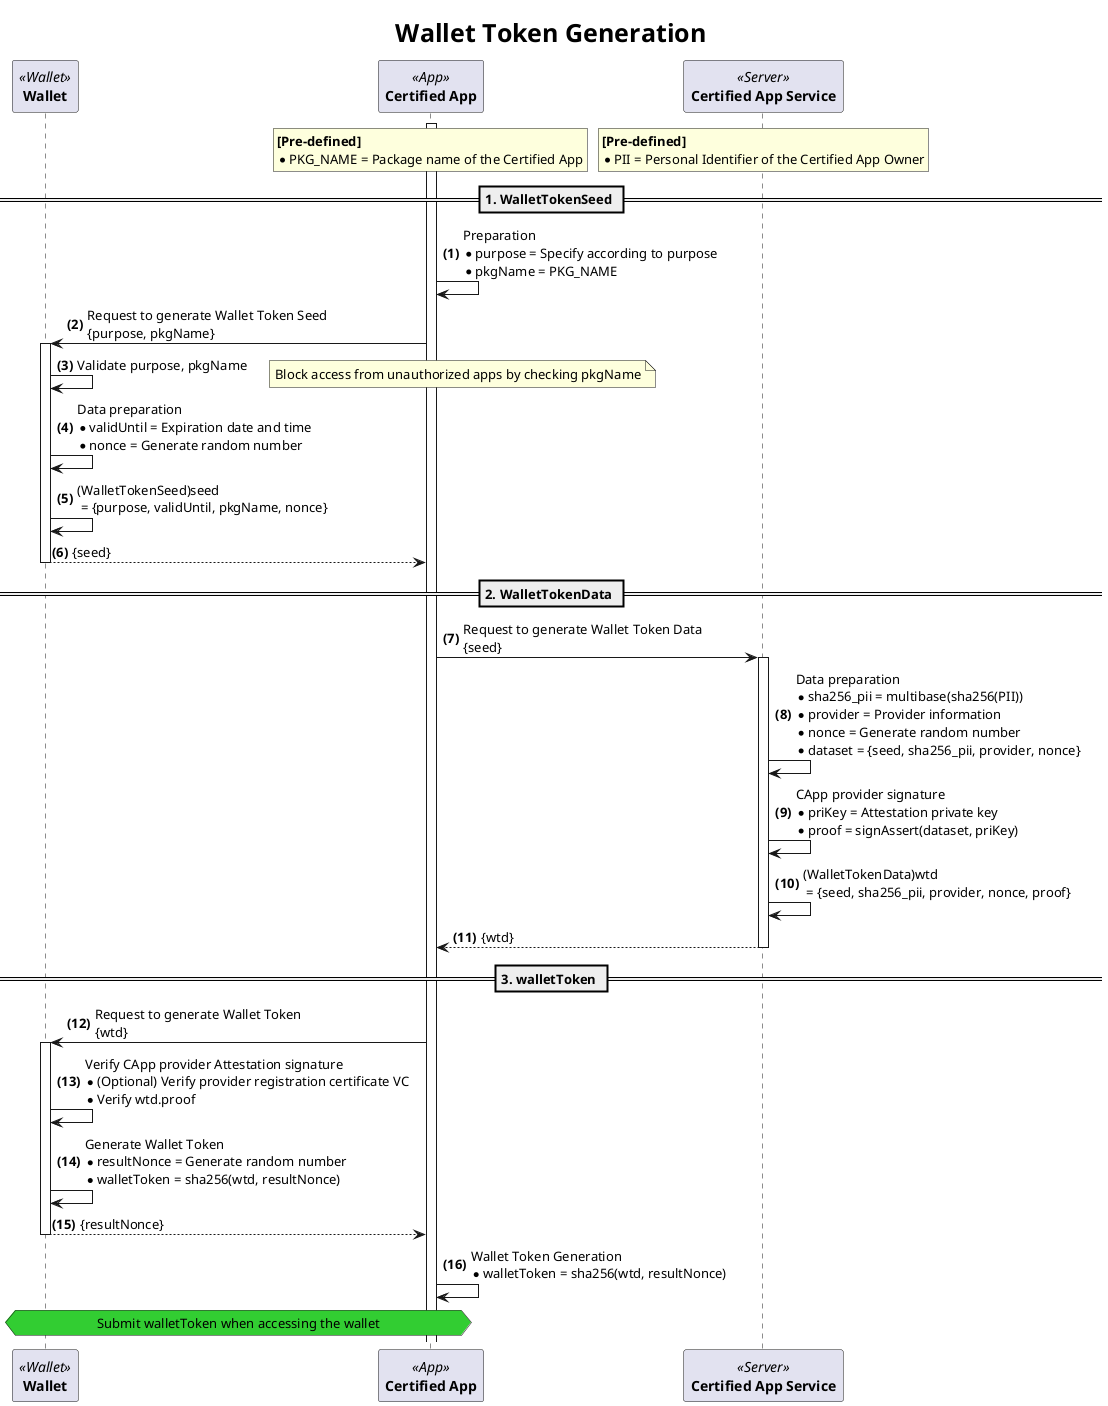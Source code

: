 @startuml proc_wallet_token_detail
title
	<size:25>Wallet Token Generation</size>
end title

autonumber "<b>(#)</b>"

participant "**Wallet**" as wal <<Wallet>>
participant "**Certified App**" as ca <<App>>
participant "**Certified App Service**" as cas <<Server>>

activate ca

rnote over ca
    **[Pre-defined]**
    * PKG_NAME = Package name of the Certified App
end rnote
/ rnote over cas
    **[Pre-defined]**
    * PII = Personal Identifier of the Certified App Owner
end rnote

== 1. WalletTokenSeed ==

ca -> ca: Preparation\
    \n* purpose = Specify according to purpose\
    \n* pkgName = PKG_NAME

ca -> wal ++: Request to generate Wallet Token Seed\n{purpose, pkgName}
    wal -> wal: Validate purpose, pkgName
    note right: Block access from unauthorized apps by checking pkgName
    wal -> wal: Data preparation\
            \n* validUntil = Expiration date and time\
            \n* nonce = Generate random number
    wal -> wal: (WalletTokenSeed)seed\
            \n = {purpose, validUntil, pkgName, nonce}
return {seed}

== 2. WalletTokenData ==

ca -> cas ++: Request to generate Wallet Token Data\n{seed}
    cas -> cas: Data preparation\
        \n* sha256_pii = multibase(sha256(PII))\
        \n* provider = Provider information\
        \n* nonce = Generate random number\
        \n* dataset = {seed, sha256_pii, provider, nonce}
    cas -> cas: CApp provider signature\
        \n* priKey = Attestation private key\
        \n* proof = signAssert(dataset, priKey)
    cas -> cas: (WalletTokenData)wtd\
        \n = {seed, sha256_pii, provider, nonce, proof}
return {wtd}

== 3. walletToken ==

ca -> wal ++: Request to generate Wallet Token\n{wtd}
    wal -> wal: Verify CApp provider Attestation signature\
            \n* (Optional) Verify provider registration certificate VC\
            \n* Verify wtd.proof
    wal -> wal: Generate Wallet Token\
            \n* resultNonce = Generate random number\
            \n* walletToken = sha256(wtd, resultNonce)
return {resultNonce}

ca -> ca: Wallet Token Generation\
    \n* walletToken = sha256(wtd, resultNonce)

hnote over wal, ca #LimeGreen
    Submit walletToken when accessing the wallet
end hnote
@enduml